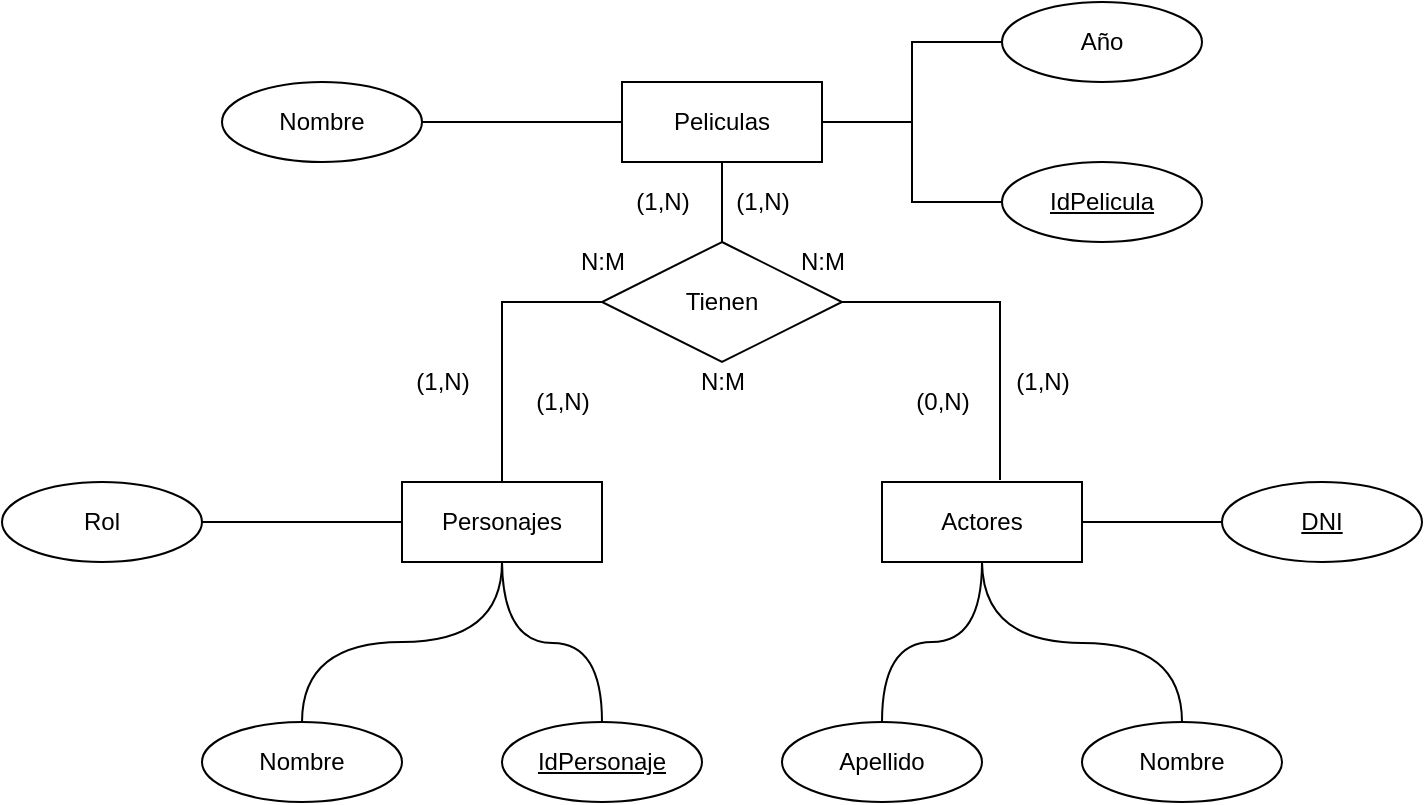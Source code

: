 <mxfile version="13.7.9" type="device"><diagram id="88gC-Jx8PdYrJ9CXGVii" name="Página-1"><mxGraphModel dx="905" dy="672" grid="1" gridSize="10" guides="1" tooltips="1" connect="1" arrows="1" fold="1" page="1" pageScale="1" pageWidth="827" pageHeight="1169" math="0" shadow="0"><root><mxCell id="0"/><mxCell id="1" parent="0"/><mxCell id="ZSvUyxA1iJyQrNaRZjW--6" style="edgeStyle=orthogonalEdgeStyle;curved=1;rounded=0;orthogonalLoop=1;jettySize=auto;html=1;entryX=0;entryY=0.5;entryDx=0;entryDy=0;endArrow=none;endFill=0;" edge="1" parent="1" source="Fddgk0Y_j-VvYfbkr-gQ-1" target="Fddgk0Y_j-VvYfbkr-gQ-4"><mxGeometry relative="1" as="geometry"/></mxCell><mxCell id="Fddgk0Y_j-VvYfbkr-gQ-1" value="Actores" style="whiteSpace=wrap;html=1;align=center;" parent="1" vertex="1"><mxGeometry x="480" y="280" width="100" height="40" as="geometry"/></mxCell><mxCell id="Fddgk0Y_j-VvYfbkr-gQ-2" value="Personajes" style="whiteSpace=wrap;html=1;align=center;" parent="1" vertex="1"><mxGeometry x="240" y="280" width="100" height="40" as="geometry"/></mxCell><mxCell id="Fddgk0Y_j-VvYfbkr-gQ-18" style="edgeStyle=orthogonalEdgeStyle;rounded=0;orthogonalLoop=1;jettySize=auto;html=1;entryX=1;entryY=0.5;entryDx=0;entryDy=0;endArrow=none;endFill=0;" parent="1" source="Fddgk0Y_j-VvYfbkr-gQ-3" target="Fddgk0Y_j-VvYfbkr-gQ-11" edge="1"><mxGeometry relative="1" as="geometry"/></mxCell><mxCell id="Fddgk0Y_j-VvYfbkr-gQ-19" style="edgeStyle=orthogonalEdgeStyle;rounded=0;orthogonalLoop=1;jettySize=auto;html=1;entryX=0;entryY=0.5;entryDx=0;entryDy=0;endArrow=none;endFill=0;" parent="1" source="Fddgk0Y_j-VvYfbkr-gQ-3" target="Fddgk0Y_j-VvYfbkr-gQ-10" edge="1"><mxGeometry relative="1" as="geometry"/></mxCell><mxCell id="Fddgk0Y_j-VvYfbkr-gQ-3" value="Peliculas" style="whiteSpace=wrap;html=1;align=center;" parent="1" vertex="1"><mxGeometry x="350" y="80" width="100" height="40" as="geometry"/></mxCell><mxCell id="Fddgk0Y_j-VvYfbkr-gQ-4" value="&lt;u&gt;DNI&lt;/u&gt;" style="ellipse;whiteSpace=wrap;html=1;align=center;" parent="1" vertex="1"><mxGeometry x="650" y="280" width="100" height="40" as="geometry"/></mxCell><mxCell id="ZSvUyxA1iJyQrNaRZjW--5" style="edgeStyle=orthogonalEdgeStyle;curved=1;rounded=0;orthogonalLoop=1;jettySize=auto;html=1;endArrow=none;endFill=0;exitX=0.5;exitY=0;exitDx=0;exitDy=0;" edge="1" parent="1" source="Fddgk0Y_j-VvYfbkr-gQ-5"><mxGeometry relative="1" as="geometry"><mxPoint x="530" y="320" as="targetPoint"/></mxGeometry></mxCell><mxCell id="Fddgk0Y_j-VvYfbkr-gQ-5" value="Nombre" style="ellipse;whiteSpace=wrap;html=1;align=center;" parent="1" vertex="1"><mxGeometry x="580" y="400" width="100" height="40" as="geometry"/></mxCell><mxCell id="ZSvUyxA1iJyQrNaRZjW--4" style="edgeStyle=orthogonalEdgeStyle;curved=1;rounded=0;orthogonalLoop=1;jettySize=auto;html=1;entryX=0.5;entryY=1;entryDx=0;entryDy=0;endArrow=none;endFill=0;" edge="1" parent="1" source="Fddgk0Y_j-VvYfbkr-gQ-6" target="Fddgk0Y_j-VvYfbkr-gQ-1"><mxGeometry relative="1" as="geometry"/></mxCell><mxCell id="Fddgk0Y_j-VvYfbkr-gQ-6" value="Apellido" style="ellipse;whiteSpace=wrap;html=1;align=center;" parent="1" vertex="1"><mxGeometry x="430" y="400" width="100" height="40" as="geometry"/></mxCell><mxCell id="ZSvUyxA1iJyQrNaRZjW--2" style="edgeStyle=orthogonalEdgeStyle;curved=1;rounded=0;orthogonalLoop=1;jettySize=auto;html=1;endArrow=none;endFill=0;" edge="1" parent="1" source="Fddgk0Y_j-VvYfbkr-gQ-7"><mxGeometry relative="1" as="geometry"><mxPoint x="290" y="320" as="targetPoint"/></mxGeometry></mxCell><mxCell id="Fddgk0Y_j-VvYfbkr-gQ-7" value="&lt;u&gt;IdPersonaje&lt;/u&gt;" style="ellipse;whiteSpace=wrap;html=1;align=center;" parent="1" vertex="1"><mxGeometry x="290" y="400" width="100" height="40" as="geometry"/></mxCell><mxCell id="ZSvUyxA1iJyQrNaRZjW--1" style="edgeStyle=orthogonalEdgeStyle;rounded=0;orthogonalLoop=1;jettySize=auto;html=1;exitX=0.5;exitY=0;exitDx=0;exitDy=0;endArrow=none;endFill=0;curved=1;entryX=0.5;entryY=1;entryDx=0;entryDy=0;" edge="1" parent="1" source="Fddgk0Y_j-VvYfbkr-gQ-8" target="Fddgk0Y_j-VvYfbkr-gQ-2"><mxGeometry relative="1" as="geometry"><mxPoint x="240" y="340" as="targetPoint"/></mxGeometry></mxCell><mxCell id="Fddgk0Y_j-VvYfbkr-gQ-8" value="Nombre" style="ellipse;whiteSpace=wrap;html=1;align=center;" parent="1" vertex="1"><mxGeometry x="140" y="400" width="100" height="40" as="geometry"/></mxCell><mxCell id="Fddgk0Y_j-VvYfbkr-gQ-20" style="edgeStyle=orthogonalEdgeStyle;rounded=0;orthogonalLoop=1;jettySize=auto;html=1;entryX=1;entryY=0.5;entryDx=0;entryDy=0;endArrow=none;endFill=0;" parent="1" source="Fddgk0Y_j-VvYfbkr-gQ-9" target="Fddgk0Y_j-VvYfbkr-gQ-3" edge="1"><mxGeometry relative="1" as="geometry"/></mxCell><mxCell id="Fddgk0Y_j-VvYfbkr-gQ-9" value="&lt;u&gt;IdPelicula&lt;/u&gt;" style="ellipse;whiteSpace=wrap;html=1;align=center;" parent="1" vertex="1"><mxGeometry x="540" y="120" width="100" height="40" as="geometry"/></mxCell><mxCell id="Fddgk0Y_j-VvYfbkr-gQ-10" value="Año" style="ellipse;whiteSpace=wrap;html=1;align=center;" parent="1" vertex="1"><mxGeometry x="540" y="40" width="100" height="40" as="geometry"/></mxCell><mxCell id="Fddgk0Y_j-VvYfbkr-gQ-11" value="Nombre" style="ellipse;whiteSpace=wrap;html=1;align=center;" parent="1" vertex="1"><mxGeometry x="150" y="80" width="100" height="40" as="geometry"/></mxCell><mxCell id="ZSvUyxA1iJyQrNaRZjW--3" style="edgeStyle=orthogonalEdgeStyle;curved=1;rounded=0;orthogonalLoop=1;jettySize=auto;html=1;exitX=1;exitY=0.5;exitDx=0;exitDy=0;entryX=0;entryY=0.5;entryDx=0;entryDy=0;endArrow=none;endFill=0;" edge="1" parent="1" source="Fddgk0Y_j-VvYfbkr-gQ-12" target="Fddgk0Y_j-VvYfbkr-gQ-2"><mxGeometry relative="1" as="geometry"/></mxCell><mxCell id="Fddgk0Y_j-VvYfbkr-gQ-12" value="Rol" style="ellipse;whiteSpace=wrap;html=1;align=center;" parent="1" vertex="1"><mxGeometry x="40" y="280" width="100" height="40" as="geometry"/></mxCell><mxCell id="Fddgk0Y_j-VvYfbkr-gQ-14" style="edgeStyle=orthogonalEdgeStyle;rounded=0;orthogonalLoop=1;jettySize=auto;html=1;entryX=0.5;entryY=1;entryDx=0;entryDy=0;endArrow=none;endFill=0;" parent="1" source="Fddgk0Y_j-VvYfbkr-gQ-13" target="Fddgk0Y_j-VvYfbkr-gQ-3" edge="1"><mxGeometry relative="1" as="geometry"/></mxCell><mxCell id="Fddgk0Y_j-VvYfbkr-gQ-15" style="edgeStyle=orthogonalEdgeStyle;rounded=0;orthogonalLoop=1;jettySize=auto;html=1;entryX=0.5;entryY=0;entryDx=0;entryDy=0;endArrow=none;endFill=0;exitX=0;exitY=0.5;exitDx=0;exitDy=0;" parent="1" source="Fddgk0Y_j-VvYfbkr-gQ-13" target="Fddgk0Y_j-VvYfbkr-gQ-2" edge="1"><mxGeometry relative="1" as="geometry"/></mxCell><mxCell id="Fddgk0Y_j-VvYfbkr-gQ-17" style="edgeStyle=orthogonalEdgeStyle;rounded=0;orthogonalLoop=1;jettySize=auto;html=1;entryX=0.59;entryY=-0.025;entryDx=0;entryDy=0;entryPerimeter=0;endArrow=none;endFill=0;" parent="1" source="Fddgk0Y_j-VvYfbkr-gQ-13" target="Fddgk0Y_j-VvYfbkr-gQ-1" edge="1"><mxGeometry relative="1" as="geometry"/></mxCell><mxCell id="Fddgk0Y_j-VvYfbkr-gQ-13" value="Tienen" style="shape=rhombus;perimeter=rhombusPerimeter;whiteSpace=wrap;html=1;align=center;" parent="1" vertex="1"><mxGeometry x="340" y="160" width="120" height="60" as="geometry"/></mxCell><mxCell id="ZSvUyxA1iJyQrNaRZjW--8" value="(1,N)" style="text;html=1;align=center;verticalAlign=middle;resizable=0;points=[];autosize=1;" vertex="1" parent="1"><mxGeometry x="240" y="220" width="40" height="20" as="geometry"/></mxCell><mxCell id="ZSvUyxA1iJyQrNaRZjW--9" value="(1,N)" style="text;html=1;align=center;verticalAlign=middle;resizable=0;points=[];autosize=1;" vertex="1" parent="1"><mxGeometry x="350" y="130" width="40" height="20" as="geometry"/></mxCell><mxCell id="ZSvUyxA1iJyQrNaRZjW--10" value="N:M" style="text;html=1;align=center;verticalAlign=middle;resizable=0;points=[];autosize=1;" vertex="1" parent="1"><mxGeometry x="320" y="160" width="40" height="20" as="geometry"/></mxCell><mxCell id="ZSvUyxA1iJyQrNaRZjW--11" value="(1,N)" style="text;html=1;align=center;verticalAlign=middle;resizable=0;points=[];autosize=1;" vertex="1" parent="1"><mxGeometry x="540" y="220" width="40" height="20" as="geometry"/></mxCell><mxCell id="ZSvUyxA1iJyQrNaRZjW--12" value="(1,N)" style="text;html=1;align=center;verticalAlign=middle;resizable=0;points=[];autosize=1;" vertex="1" parent="1"><mxGeometry x="400" y="130" width="40" height="20" as="geometry"/></mxCell><mxCell id="ZSvUyxA1iJyQrNaRZjW--13" value="N:M" style="text;html=1;align=center;verticalAlign=middle;resizable=0;points=[];autosize=1;" vertex="1" parent="1"><mxGeometry x="430" y="160" width="40" height="20" as="geometry"/></mxCell><mxCell id="ZSvUyxA1iJyQrNaRZjW--14" value="(1,N)" style="text;html=1;align=center;verticalAlign=middle;resizable=0;points=[];autosize=1;" vertex="1" parent="1"><mxGeometry x="300" y="230" width="40" height="20" as="geometry"/></mxCell><mxCell id="ZSvUyxA1iJyQrNaRZjW--15" value="(0,N)" style="text;html=1;align=center;verticalAlign=middle;resizable=0;points=[];autosize=1;" vertex="1" parent="1"><mxGeometry x="490" y="230" width="40" height="20" as="geometry"/></mxCell><mxCell id="ZSvUyxA1iJyQrNaRZjW--16" value="N:M" style="text;html=1;align=center;verticalAlign=middle;resizable=0;points=[];autosize=1;" vertex="1" parent="1"><mxGeometry x="380" y="220" width="40" height="20" as="geometry"/></mxCell></root></mxGraphModel></diagram></mxfile>